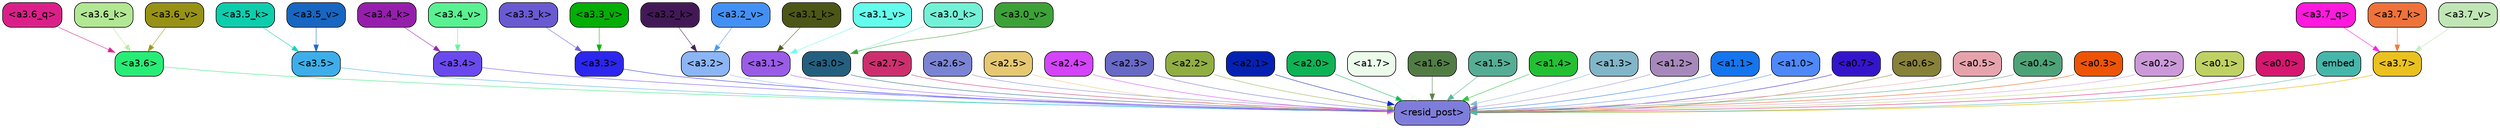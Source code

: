 strict digraph "" {
	graph [bgcolor=transparent,
		layout=dot,
		overlap=false,
		splines=true
	];
	"<a3.7>"	[color=black,
		fillcolor="#eac11e",
		fontname=Helvetica,
		shape=box,
		style="filled, rounded"];
	"<resid_post>"	[color=black,
		fillcolor="#7f7ddb",
		fontname=Helvetica,
		shape=box,
		style="filled, rounded"];
	"<a3.7>" -> "<resid_post>"	[color="#eac11e",
		penwidth=0.8263697922229767];
	"<a3.6>"	[color=black,
		fillcolor="#27ec76",
		fontname=Helvetica,
		shape=box,
		style="filled, rounded"];
	"<a3.6>" -> "<resid_post>"	[color="#27ec76",
		penwidth=0.6];
	"<a3.5>"	[color=black,
		fillcolor="#3daee9",
		fontname=Helvetica,
		shape=box,
		style="filled, rounded"];
	"<a3.5>" -> "<resid_post>"	[color="#3daee9",
		penwidth=0.6];
	"<a3.4>"	[color=black,
		fillcolor="#6a4aee",
		fontname=Helvetica,
		shape=box,
		style="filled, rounded"];
	"<a3.4>" -> "<resid_post>"	[color="#6a4aee",
		penwidth=0.6];
	"<a3.3>"	[color=black,
		fillcolor="#2c26ee",
		fontname=Helvetica,
		shape=box,
		style="filled, rounded"];
	"<a3.3>" -> "<resid_post>"	[color="#2c26ee",
		penwidth=0.6];
	"<a3.2>"	[color=black,
		fillcolor="#8cb5f5",
		fontname=Helvetica,
		shape=box,
		style="filled, rounded"];
	"<a3.2>" -> "<resid_post>"	[color="#8cb5f5",
		penwidth=0.6];
	"<a3.1>"	[color=black,
		fillcolor="#995ce7",
		fontname=Helvetica,
		shape=box,
		style="filled, rounded"];
	"<a3.1>" -> "<resid_post>"	[color="#995ce7",
		penwidth=0.6];
	"<a3.0>"	[color=black,
		fillcolor="#245f7f",
		fontname=Helvetica,
		shape=box,
		style="filled, rounded"];
	"<a3.0>" -> "<resid_post>"	[color="#245f7f",
		penwidth=0.6];
	"<a2.7>"	[color=black,
		fillcolor="#cd2f6e",
		fontname=Helvetica,
		shape=box,
		style="filled, rounded"];
	"<a2.7>" -> "<resid_post>"	[color="#cd2f6e",
		penwidth=0.6];
	"<a2.6>"	[color=black,
		fillcolor="#7a84d3",
		fontname=Helvetica,
		shape=box,
		style="filled, rounded"];
	"<a2.6>" -> "<resid_post>"	[color="#7a84d3",
		penwidth=0.6];
	"<a2.5>"	[color=black,
		fillcolor="#e5c871",
		fontname=Helvetica,
		shape=box,
		style="filled, rounded"];
	"<a2.5>" -> "<resid_post>"	[color="#e5c871",
		penwidth=0.6];
	"<a2.4>"	[color=black,
		fillcolor="#d344fa",
		fontname=Helvetica,
		shape=box,
		style="filled, rounded"];
	"<a2.4>" -> "<resid_post>"	[color="#d344fa",
		penwidth=0.6];
	"<a2.3>"	[color=black,
		fillcolor="#6969c6",
		fontname=Helvetica,
		shape=box,
		style="filled, rounded"];
	"<a2.3>" -> "<resid_post>"	[color="#6969c6",
		penwidth=0.6];
	"<a2.2>"	[color=black,
		fillcolor="#91ae42",
		fontname=Helvetica,
		shape=box,
		style="filled, rounded"];
	"<a2.2>" -> "<resid_post>"	[color="#91ae42",
		penwidth=0.6];
	"<a2.1>"	[color=black,
		fillcolor="#0521b3",
		fontname=Helvetica,
		shape=box,
		style="filled, rounded"];
	"<a2.1>" -> "<resid_post>"	[color="#0521b3",
		penwidth=0.6];
	"<a2.0>"	[color=black,
		fillcolor="#0eb356",
		fontname=Helvetica,
		shape=box,
		style="filled, rounded"];
	"<a2.0>" -> "<resid_post>"	[color="#0eb356",
		penwidth=0.6];
	"<a1.7>"	[color=black,
		fillcolor="#ebfceb",
		fontname=Helvetica,
		shape=box,
		style="filled, rounded"];
	"<a1.7>" -> "<resid_post>"	[color="#ebfceb",
		penwidth=0.6];
	"<a1.6>"	[color=black,
		fillcolor="#517d45",
		fontname=Helvetica,
		shape=box,
		style="filled, rounded"];
	"<a1.6>" -> "<resid_post>"	[color="#517d45",
		penwidth=0.6];
	"<a1.5>"	[color=black,
		fillcolor="#55ad95",
		fontname=Helvetica,
		shape=box,
		style="filled, rounded"];
	"<a1.5>" -> "<resid_post>"	[color="#55ad95",
		penwidth=0.6];
	"<a1.4>"	[color=black,
		fillcolor="#24c033",
		fontname=Helvetica,
		shape=box,
		style="filled, rounded"];
	"<a1.4>" -> "<resid_post>"	[color="#24c033",
		penwidth=0.6];
	"<a1.3>"	[color=black,
		fillcolor="#81b5c8",
		fontname=Helvetica,
		shape=box,
		style="filled, rounded"];
	"<a1.3>" -> "<resid_post>"	[color="#81b5c8",
		penwidth=0.6];
	"<a1.2>"	[color=black,
		fillcolor="#a689ba",
		fontname=Helvetica,
		shape=box,
		style="filled, rounded"];
	"<a1.2>" -> "<resid_post>"	[color="#a689ba",
		penwidth=0.6];
	"<a1.1>"	[color=black,
		fillcolor="#1575ee",
		fontname=Helvetica,
		shape=box,
		style="filled, rounded"];
	"<a1.1>" -> "<resid_post>"	[color="#1575ee",
		penwidth=0.6];
	"<a1.0>"	[color=black,
		fillcolor="#4f88f9",
		fontname=Helvetica,
		shape=box,
		style="filled, rounded"];
	"<a1.0>" -> "<resid_post>"	[color="#4f88f9",
		penwidth=0.6];
	"<a0.7>"	[color=black,
		fillcolor="#3415cb",
		fontname=Helvetica,
		shape=box,
		style="filled, rounded"];
	"<a0.7>" -> "<resid_post>"	[color="#3415cb",
		penwidth=0.6];
	"<a0.6>"	[color=black,
		fillcolor="#878139",
		fontname=Helvetica,
		shape=box,
		style="filled, rounded"];
	"<a0.6>" -> "<resid_post>"	[color="#878139",
		penwidth=0.6];
	"<a0.5>"	[color=black,
		fillcolor="#e6a3ac",
		fontname=Helvetica,
		shape=box,
		style="filled, rounded"];
	"<a0.5>" -> "<resid_post>"	[color="#e6a3ac",
		penwidth=0.6];
	"<a0.4>"	[color=black,
		fillcolor="#4da377",
		fontname=Helvetica,
		shape=box,
		style="filled, rounded"];
	"<a0.4>" -> "<resid_post>"	[color="#4da377",
		penwidth=0.6];
	"<a0.3>"	[color=black,
		fillcolor="#ed5406",
		fontname=Helvetica,
		shape=box,
		style="filled, rounded"];
	"<a0.3>" -> "<resid_post>"	[color="#ed5406",
		penwidth=0.6];
	"<a0.2>"	[color=black,
		fillcolor="#cb99d8",
		fontname=Helvetica,
		shape=box,
		style="filled, rounded"];
	"<a0.2>" -> "<resid_post>"	[color="#cb99d8",
		penwidth=0.6];
	"<a0.1>"	[color=black,
		fillcolor="#bfd163",
		fontname=Helvetica,
		shape=box,
		style="filled, rounded"];
	"<a0.1>" -> "<resid_post>"	[color="#bfd163",
		penwidth=0.6];
	"<a0.0>"	[color=black,
		fillcolor="#d51770",
		fontname=Helvetica,
		shape=box,
		style="filled, rounded"];
	"<a0.0>" -> "<resid_post>"	[color="#d51770",
		penwidth=0.6];
	embed	[color=black,
		fillcolor="#47b6aa",
		fontname=Helvetica,
		shape=box,
		style="filled, rounded"];
	embed -> "<resid_post>"	[color="#47b6aa",
		penwidth=0.6];
	"<a3.7_q>"	[color=black,
		fillcolor="#fe19dd",
		fontname=Helvetica,
		shape=box,
		style="filled, rounded"];
	"<a3.7_q>" -> "<a3.7>"	[color="#fe19dd",
		penwidth=0.6];
	"<a3.6_q>"	[color=black,
		fillcolor="#db1f89",
		fontname=Helvetica,
		shape=box,
		style="filled, rounded"];
	"<a3.6_q>" -> "<a3.6>"	[color="#db1f89",
		penwidth=0.6];
	"<a3.7_k>"	[color=black,
		fillcolor="#ee7239",
		fontname=Helvetica,
		shape=box,
		style="filled, rounded"];
	"<a3.7_k>" -> "<a3.7>"	[color="#ee7239",
		penwidth=0.6];
	"<a3.6_k>"	[color=black,
		fillcolor="#b2e793",
		fontname=Helvetica,
		shape=box,
		style="filled, rounded"];
	"<a3.6_k>" -> "<a3.6>"	[color="#b2e793",
		penwidth=0.6];
	"<a3.5_k>"	[color=black,
		fillcolor="#0dcdad",
		fontname=Helvetica,
		shape=box,
		style="filled, rounded"];
	"<a3.5_k>" -> "<a3.5>"	[color="#0dcdad",
		penwidth=0.6];
	"<a3.4_k>"	[color=black,
		fillcolor="#961eac",
		fontname=Helvetica,
		shape=box,
		style="filled, rounded"];
	"<a3.4_k>" -> "<a3.4>"	[color="#961eac",
		penwidth=0.6];
	"<a3.3_k>"	[color=black,
		fillcolor="#695ad1",
		fontname=Helvetica,
		shape=box,
		style="filled, rounded"];
	"<a3.3_k>" -> "<a3.3>"	[color="#695ad1",
		penwidth=0.6];
	"<a3.2_k>"	[color=black,
		fillcolor="#421956",
		fontname=Helvetica,
		shape=box,
		style="filled, rounded"];
	"<a3.2_k>" -> "<a3.2>"	[color="#421956",
		penwidth=0.6];
	"<a3.1_k>"	[color=black,
		fillcolor="#4c5616",
		fontname=Helvetica,
		shape=box,
		style="filled, rounded"];
	"<a3.1_k>" -> "<a3.1>"	[color="#4c5616",
		penwidth=0.6];
	"<a3.0_k>"	[color=black,
		fillcolor="#73f1d7",
		fontname=Helvetica,
		shape=box,
		style="filled, rounded"];
	"<a3.0_k>" -> "<a3.0>"	[color="#73f1d7",
		penwidth=0.6];
	"<a3.7_v>"	[color=black,
		fillcolor="#c0e6b5",
		fontname=Helvetica,
		shape=box,
		style="filled, rounded"];
	"<a3.7_v>" -> "<a3.7>"	[color="#c0e6b5",
		penwidth=0.6738671064376831];
	"<a3.6_v>"	[color=black,
		fillcolor="#979115",
		fontname=Helvetica,
		shape=box,
		style="filled, rounded"];
	"<a3.6_v>" -> "<a3.6>"	[color="#979115",
		penwidth=0.6];
	"<a3.5_v>"	[color=black,
		fillcolor="#1666c2",
		fontname=Helvetica,
		shape=box,
		style="filled, rounded"];
	"<a3.5_v>" -> "<a3.5>"	[color="#1666c2",
		penwidth=0.6];
	"<a3.4_v>"	[color=black,
		fillcolor="#59f191",
		fontname=Helvetica,
		shape=box,
		style="filled, rounded"];
	"<a3.4_v>" -> "<a3.4>"	[color="#59f191",
		penwidth=0.6];
	"<a3.3_v>"	[color=black,
		fillcolor="#03ae05",
		fontname=Helvetica,
		shape=box,
		style="filled, rounded"];
	"<a3.3_v>" -> "<a3.3>"	[color="#03ae05",
		penwidth=0.6];
	"<a3.2_v>"	[color=black,
		fillcolor="#4390f4",
		fontname=Helvetica,
		shape=box,
		style="filled, rounded"];
	"<a3.2_v>" -> "<a3.2>"	[color="#4390f4",
		penwidth=0.6];
	"<a3.1_v>"	[color=black,
		fillcolor="#64fdec",
		fontname=Helvetica,
		shape=box,
		style="filled, rounded"];
	"<a3.1_v>" -> "<a3.1>"	[color="#64fdec",
		penwidth=0.6];
	"<a3.0_v>"	[color=black,
		fillcolor="#3ca137",
		fontname=Helvetica,
		shape=box,
		style="filled, rounded"];
	"<a3.0_v>" -> "<a3.0>"	[color="#3ca137",
		penwidth=0.6];
}
